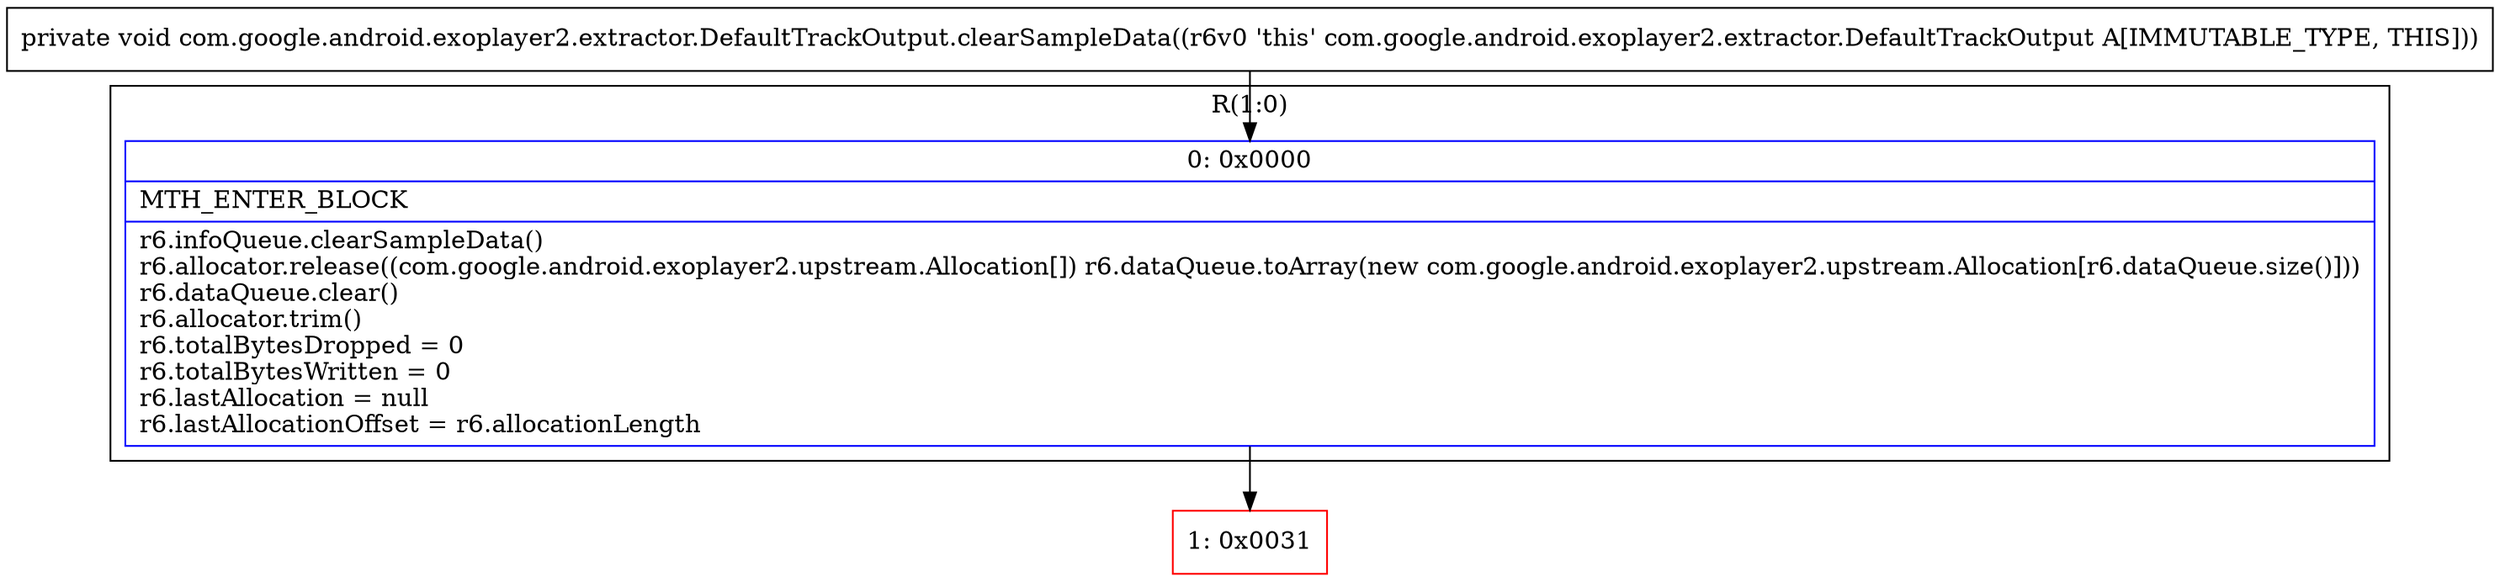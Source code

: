 digraph "CFG forcom.google.android.exoplayer2.extractor.DefaultTrackOutput.clearSampleData()V" {
subgraph cluster_Region_1349822481 {
label = "R(1:0)";
node [shape=record,color=blue];
Node_0 [shape=record,label="{0\:\ 0x0000|MTH_ENTER_BLOCK\l|r6.infoQueue.clearSampleData()\lr6.allocator.release((com.google.android.exoplayer2.upstream.Allocation[]) r6.dataQueue.toArray(new com.google.android.exoplayer2.upstream.Allocation[r6.dataQueue.size()]))\lr6.dataQueue.clear()\lr6.allocator.trim()\lr6.totalBytesDropped = 0\lr6.totalBytesWritten = 0\lr6.lastAllocation = null\lr6.lastAllocationOffset = r6.allocationLength\l}"];
}
Node_1 [shape=record,color=red,label="{1\:\ 0x0031}"];
MethodNode[shape=record,label="{private void com.google.android.exoplayer2.extractor.DefaultTrackOutput.clearSampleData((r6v0 'this' com.google.android.exoplayer2.extractor.DefaultTrackOutput A[IMMUTABLE_TYPE, THIS])) }"];
MethodNode -> Node_0;
Node_0 -> Node_1;
}

